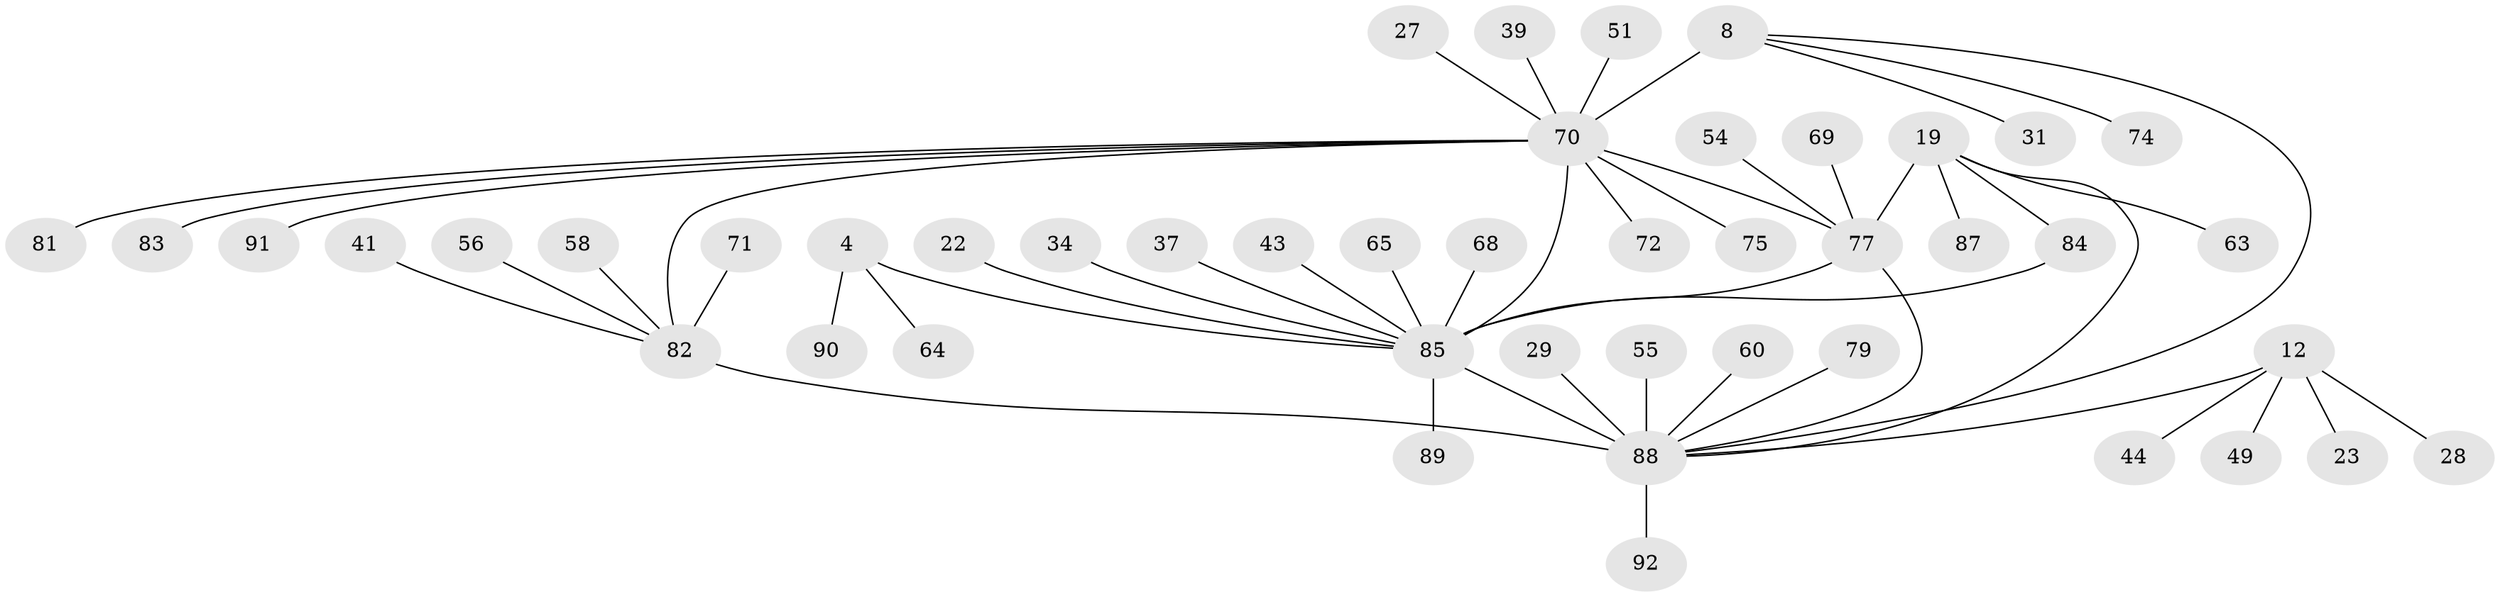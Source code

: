 // original degree distribution, {10: 0.021739130434782608, 11: 0.010869565217391304, 4: 0.043478260869565216, 6: 0.03260869565217391, 8: 0.043478260869565216, 13: 0.010869565217391304, 3: 0.05434782608695652, 12: 0.010869565217391304, 5: 0.03260869565217391, 9: 0.010869565217391304, 1: 0.5978260869565217, 2: 0.13043478260869565}
// Generated by graph-tools (version 1.1) at 2025/54/03/09/25 04:54:57]
// undirected, 46 vertices, 51 edges
graph export_dot {
graph [start="1"]
  node [color=gray90,style=filled];
  4 [super="+3"];
  8 [super="+5"];
  12 [super="+11"];
  19 [super="+18"];
  22;
  23;
  27;
  28;
  29;
  31;
  34;
  37 [super="+30"];
  39;
  41;
  43;
  44;
  49;
  51;
  54;
  55 [super="+52"];
  56;
  58;
  60 [super="+57"];
  63;
  64 [super="+32"];
  65;
  68;
  69;
  70 [super="+33+7+24"];
  71;
  72;
  74;
  75;
  77 [super="+26+62+20+36+48+53"];
  79;
  81;
  82 [super="+38"];
  83;
  84;
  85 [super="+2+67"];
  87 [super="+76"];
  88 [super="+66+10+35+40+50+59+61+73+78+46"];
  89 [super="+80"];
  90;
  91 [super="+45"];
  92 [super="+47+86"];
  4 -- 90;
  4 -- 85 [weight=4];
  4 -- 64;
  8 -- 74;
  8 -- 31;
  8 -- 70 [weight=4];
  8 -- 88;
  12 -- 23;
  12 -- 28;
  12 -- 49;
  12 -- 44;
  12 -- 88 [weight=4];
  19 -- 84;
  19 -- 63;
  19 -- 87;
  19 -- 77 [weight=4];
  19 -- 88;
  22 -- 85;
  27 -- 70;
  29 -- 88;
  34 -- 85;
  37 -- 85;
  39 -- 70;
  41 -- 82;
  43 -- 85;
  51 -- 70;
  54 -- 77;
  55 -- 88;
  56 -- 82;
  58 -- 82;
  60 -- 88;
  65 -- 85;
  68 -- 85;
  69 -- 77;
  70 -- 72;
  70 -- 75;
  70 -- 81;
  70 -- 83;
  70 -- 85 [weight=4];
  70 -- 91;
  70 -- 77;
  70 -- 82 [weight=2];
  71 -- 82;
  77 -- 85 [weight=2];
  77 -- 88;
  79 -- 88;
  82 -- 88 [weight=4];
  84 -- 85;
  85 -- 88 [weight=4];
  85 -- 89;
  88 -- 92;
}
